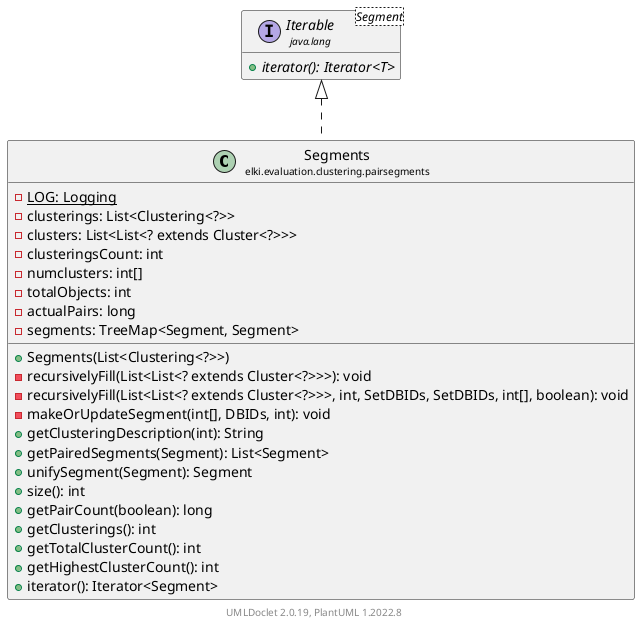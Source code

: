 @startuml
    remove .*\.(Instance|Par|Parameterizer|Factory)$
    set namespaceSeparator none
    hide empty fields
    hide empty methods

    class "<size:14>Segments\n<size:10>elki.evaluation.clustering.pairsegments" as elki.evaluation.clustering.pairsegments.Segments [[Segments.html]] {
        {static} -LOG: Logging
        -clusterings: List<Clustering<?>>
        -clusters: List<List<? extends Cluster<?>>>
        -clusteringsCount: int
        -numclusters: int[]
        -totalObjects: int
        -actualPairs: long
        -segments: TreeMap<Segment, Segment>
        +Segments(List<Clustering<?>>)
        -recursivelyFill(List<List<? extends Cluster<?>>>): void
        -recursivelyFill(List<List<? extends Cluster<?>>>, int, SetDBIDs, SetDBIDs, int[], boolean): void
        -makeOrUpdateSegment(int[], DBIDs, int): void
        +getClusteringDescription(int): String
        +getPairedSegments(Segment): List<Segment>
        +unifySegment(Segment): Segment
        +size(): int
        +getPairCount(boolean): long
        +getClusterings(): int
        +getTotalClusterCount(): int
        +getHighestClusterCount(): int
        +iterator(): Iterator<Segment>
    }

    interface "<size:14>Iterable\n<size:10>java.lang" as java.lang.Iterable<Segment> {
        {abstract} +iterator(): Iterator<T>
    }

    java.lang.Iterable <|.. elki.evaluation.clustering.pairsegments.Segments

    center footer UMLDoclet 2.0.19, PlantUML 1.2022.8
@enduml

